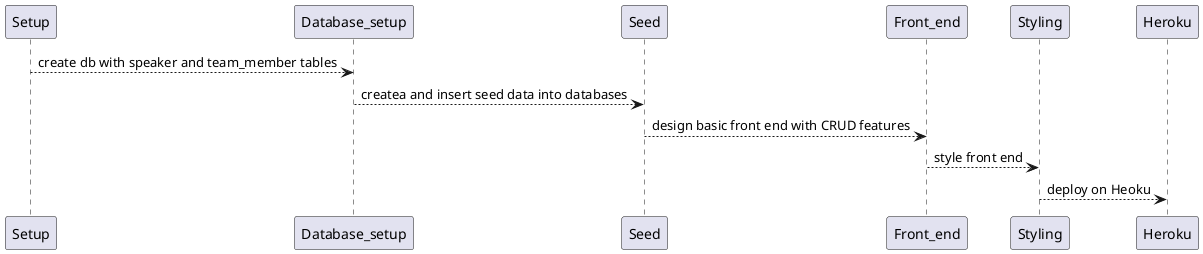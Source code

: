 @startuml activity
    Setup --> Database_setup : create db with speaker and team_member tables
    Database_setup --> Seed : createa and insert seed data into databases
    Seed --> Front_end : design basic front end with CRUD features
    Front_end --> Styling : style front end
    Styling --> Heroku : deploy on Heoku
@enduml